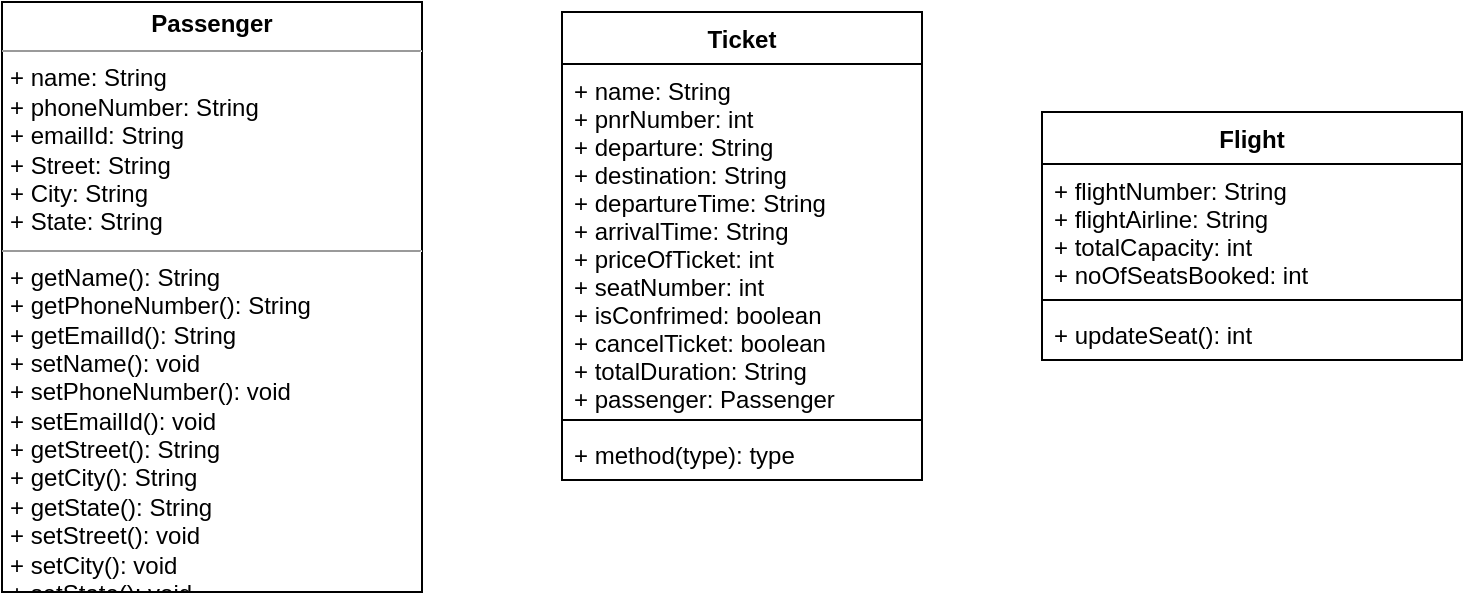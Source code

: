<mxfile version="15.5.6" type="device"><diagram id="TDY8joCb7lOdqSztJ6AQ" name="Page-1"><mxGraphModel dx="868" dy="482" grid="1" gridSize="10" guides="1" tooltips="1" connect="1" arrows="1" fold="1" page="1" pageScale="1" pageWidth="850" pageHeight="1100" math="0" shadow="0"><root><mxCell id="0"/><mxCell id="1" parent="0"/><mxCell id="gUQb4IEuEjtkVPWivCsh-10" value="&lt;p style=&quot;margin: 0px ; margin-top: 4px ; text-align: center&quot;&gt;&lt;b&gt;Passenger&lt;/b&gt;&lt;/p&gt;&lt;hr size=&quot;1&quot;&gt;&lt;p style=&quot;margin: 0px ; margin-left: 4px&quot;&gt;+ name&lt;span&gt;: String&lt;/span&gt;&lt;/p&gt;&lt;p style=&quot;margin: 0px ; margin-left: 4px&quot;&gt;&lt;span&gt;+ phoneNumber: String&lt;/span&gt;&lt;/p&gt;&lt;p style=&quot;margin: 0px ; margin-left: 4px&quot;&gt;&lt;span&gt;+ emailId: String&lt;/span&gt;&lt;/p&gt;&lt;p style=&quot;margin: 0px ; margin-left: 4px&quot;&gt;+ Street: String&lt;br style=&quot;padding: 0px ; margin: 0px&quot;&gt;+ City: String&lt;br style=&quot;padding: 0px ; margin: 0px&quot;&gt;+ State: String&lt;span&gt;&lt;br&gt;&lt;/span&gt;&lt;/p&gt;&lt;hr size=&quot;1&quot;&gt;&lt;p style=&quot;margin: 0px ; margin-left: 4px&quot;&gt;+ getName(): String&lt;/p&gt;&lt;p style=&quot;margin: 0px ; margin-left: 4px&quot;&gt;+ getPhoneNumber(): String&lt;/p&gt;&lt;p style=&quot;margin: 0px ; margin-left: 4px&quot;&gt;+ getEmailId(): String&lt;/p&gt;&lt;p style=&quot;margin: 0px 0px 0px 4px&quot;&gt;+ setName(): void&lt;/p&gt;&lt;p style=&quot;margin: 0px 0px 0px 4px&quot;&gt;+ setPhoneNumber(): void&lt;/p&gt;&lt;p style=&quot;margin: 0px 0px 0px 4px&quot;&gt;+ setEmailId(): void&lt;/p&gt;&lt;p style=&quot;margin: 0px 0px 0px 4px&quot;&gt;+ getStreet(): String&lt;br style=&quot;padding: 0px ; margin: 0px&quot;&gt;+ getCity(): String&lt;br style=&quot;padding: 0px ; margin: 0px&quot;&gt;+ getState(): String&lt;br style=&quot;padding: 0px ; margin: 0px&quot;&gt;+ setStreet(): void&lt;br style=&quot;padding: 0px ; margin: 0px&quot;&gt;+ setCity(): void&lt;br style=&quot;padding: 0px ; margin: 0px&quot;&gt;+ setState(): void&lt;br&gt;&lt;/p&gt;" style="verticalAlign=top;align=left;overflow=fill;fontSize=12;fontFamily=Helvetica;html=1;" vertex="1" parent="1"><mxGeometry x="20" y="5" width="210" height="295" as="geometry"/></mxCell><mxCell id="gUQb4IEuEjtkVPWivCsh-15" value="Ticket" style="swimlane;fontStyle=1;align=center;verticalAlign=top;childLayout=stackLayout;horizontal=1;startSize=26;horizontalStack=0;resizeParent=1;resizeParentMax=0;resizeLast=0;collapsible=1;marginBottom=0;" vertex="1" parent="1"><mxGeometry x="300" y="10" width="180" height="234" as="geometry"/></mxCell><mxCell id="gUQb4IEuEjtkVPWivCsh-16" value="+ name: String&#10;+ pnrNumber: int&#10;+ departure: String&#10;+ destination: String&#10;+ departureTime: String&#10;+ arrivalTime: String&#10;+ priceOfTicket: int&#10;+ seatNumber: int&#10;+ isConfrimed: boolean&#10;+ cancelTicket: boolean&#10;+ totalDuration: String&#10;+ passenger: Passenger" style="text;strokeColor=none;fillColor=none;align=left;verticalAlign=top;spacingLeft=4;spacingRight=4;overflow=hidden;rotatable=0;points=[[0,0.5],[1,0.5]];portConstraint=eastwest;" vertex="1" parent="gUQb4IEuEjtkVPWivCsh-15"><mxGeometry y="26" width="180" height="174" as="geometry"/></mxCell><mxCell id="gUQb4IEuEjtkVPWivCsh-17" value="" style="line;strokeWidth=1;fillColor=none;align=left;verticalAlign=middle;spacingTop=-1;spacingLeft=3;spacingRight=3;rotatable=0;labelPosition=right;points=[];portConstraint=eastwest;" vertex="1" parent="gUQb4IEuEjtkVPWivCsh-15"><mxGeometry y="200" width="180" height="8" as="geometry"/></mxCell><mxCell id="gUQb4IEuEjtkVPWivCsh-18" value="+ method(type): type" style="text;strokeColor=none;fillColor=none;align=left;verticalAlign=top;spacingLeft=4;spacingRight=4;overflow=hidden;rotatable=0;points=[[0,0.5],[1,0.5]];portConstraint=eastwest;" vertex="1" parent="gUQb4IEuEjtkVPWivCsh-15"><mxGeometry y="208" width="180" height="26" as="geometry"/></mxCell><mxCell id="gUQb4IEuEjtkVPWivCsh-19" value="Flight" style="swimlane;fontStyle=1;align=center;verticalAlign=top;childLayout=stackLayout;horizontal=1;startSize=26;horizontalStack=0;resizeParent=1;resizeParentMax=0;resizeLast=0;collapsible=1;marginBottom=0;" vertex="1" parent="1"><mxGeometry x="540" y="60" width="210" height="124" as="geometry"/></mxCell><mxCell id="gUQb4IEuEjtkVPWivCsh-20" value="+ flightNumber: String&#10;+ flightAirline: String&#10;+ totalCapacity: int&#10;+ noOfSeatsBooked: int" style="text;strokeColor=none;fillColor=none;align=left;verticalAlign=top;spacingLeft=4;spacingRight=4;overflow=hidden;rotatable=0;points=[[0,0.5],[1,0.5]];portConstraint=eastwest;" vertex="1" parent="gUQb4IEuEjtkVPWivCsh-19"><mxGeometry y="26" width="210" height="64" as="geometry"/></mxCell><mxCell id="gUQb4IEuEjtkVPWivCsh-21" value="" style="line;strokeWidth=1;fillColor=none;align=left;verticalAlign=middle;spacingTop=-1;spacingLeft=3;spacingRight=3;rotatable=0;labelPosition=right;points=[];portConstraint=eastwest;" vertex="1" parent="gUQb4IEuEjtkVPWivCsh-19"><mxGeometry y="90" width="210" height="8" as="geometry"/></mxCell><mxCell id="gUQb4IEuEjtkVPWivCsh-22" value="+ updateSeat(): int" style="text;strokeColor=none;fillColor=none;align=left;verticalAlign=top;spacingLeft=4;spacingRight=4;overflow=hidden;rotatable=0;points=[[0,0.5],[1,0.5]];portConstraint=eastwest;" vertex="1" parent="gUQb4IEuEjtkVPWivCsh-19"><mxGeometry y="98" width="210" height="26" as="geometry"/></mxCell></root></mxGraphModel></diagram></mxfile>